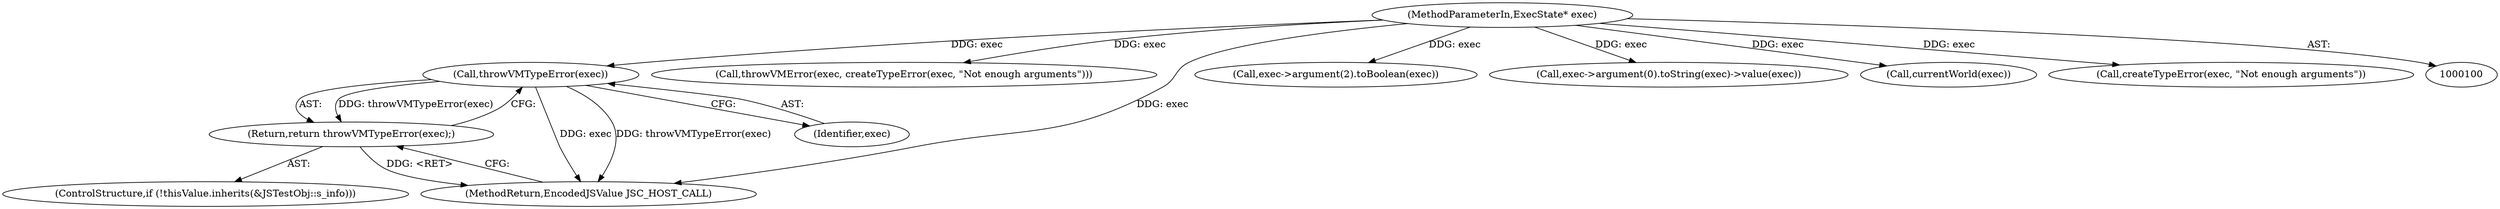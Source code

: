 digraph "0_Chrome_b944f670bb7a8a919daac497a4ea0536c954c201_24@pointer" {
"1000113" [label="(Call,throwVMTypeError(exec))"];
"1000101" [label="(MethodParameterIn,ExecState* exec)"];
"1000112" [label="(Return,return throwVMTypeError(exec);)"];
"1000113" [label="(Call,throwVMTypeError(exec))"];
"1000132" [label="(Call,throwVMError(exec, createTypeError(exec, \"Not enough arguments\")))"];
"1000164" [label="(MethodReturn,EncodedJSValue JSC_HOST_CALL)"];
"1000114" [label="(Identifier,exec)"];
"1000107" [label="(ControlStructure,if (!thisValue.inherits(&JSTestObj::s_info)))"];
"1000159" [label="(Call,exec->argument(2).toBoolean(exec))"];
"1000112" [label="(Return,return throwVMTypeError(exec);)"];
"1000101" [label="(MethodParameterIn,ExecState* exec)"];
"1000150" [label="(Call,exec->argument(0).toString(exec)->value(exec))"];
"1000157" [label="(Call,currentWorld(exec))"];
"1000134" [label="(Call,createTypeError(exec, \"Not enough arguments\"))"];
"1000113" -> "1000112"  [label="AST: "];
"1000113" -> "1000114"  [label="CFG: "];
"1000114" -> "1000113"  [label="AST: "];
"1000112" -> "1000113"  [label="CFG: "];
"1000113" -> "1000164"  [label="DDG: exec"];
"1000113" -> "1000164"  [label="DDG: throwVMTypeError(exec)"];
"1000113" -> "1000112"  [label="DDG: throwVMTypeError(exec)"];
"1000101" -> "1000113"  [label="DDG: exec"];
"1000101" -> "1000100"  [label="AST: "];
"1000101" -> "1000164"  [label="DDG: exec"];
"1000101" -> "1000132"  [label="DDG: exec"];
"1000101" -> "1000134"  [label="DDG: exec"];
"1000101" -> "1000150"  [label="DDG: exec"];
"1000101" -> "1000157"  [label="DDG: exec"];
"1000101" -> "1000159"  [label="DDG: exec"];
"1000112" -> "1000107"  [label="AST: "];
"1000164" -> "1000112"  [label="CFG: "];
"1000112" -> "1000164"  [label="DDG: <RET>"];
}

